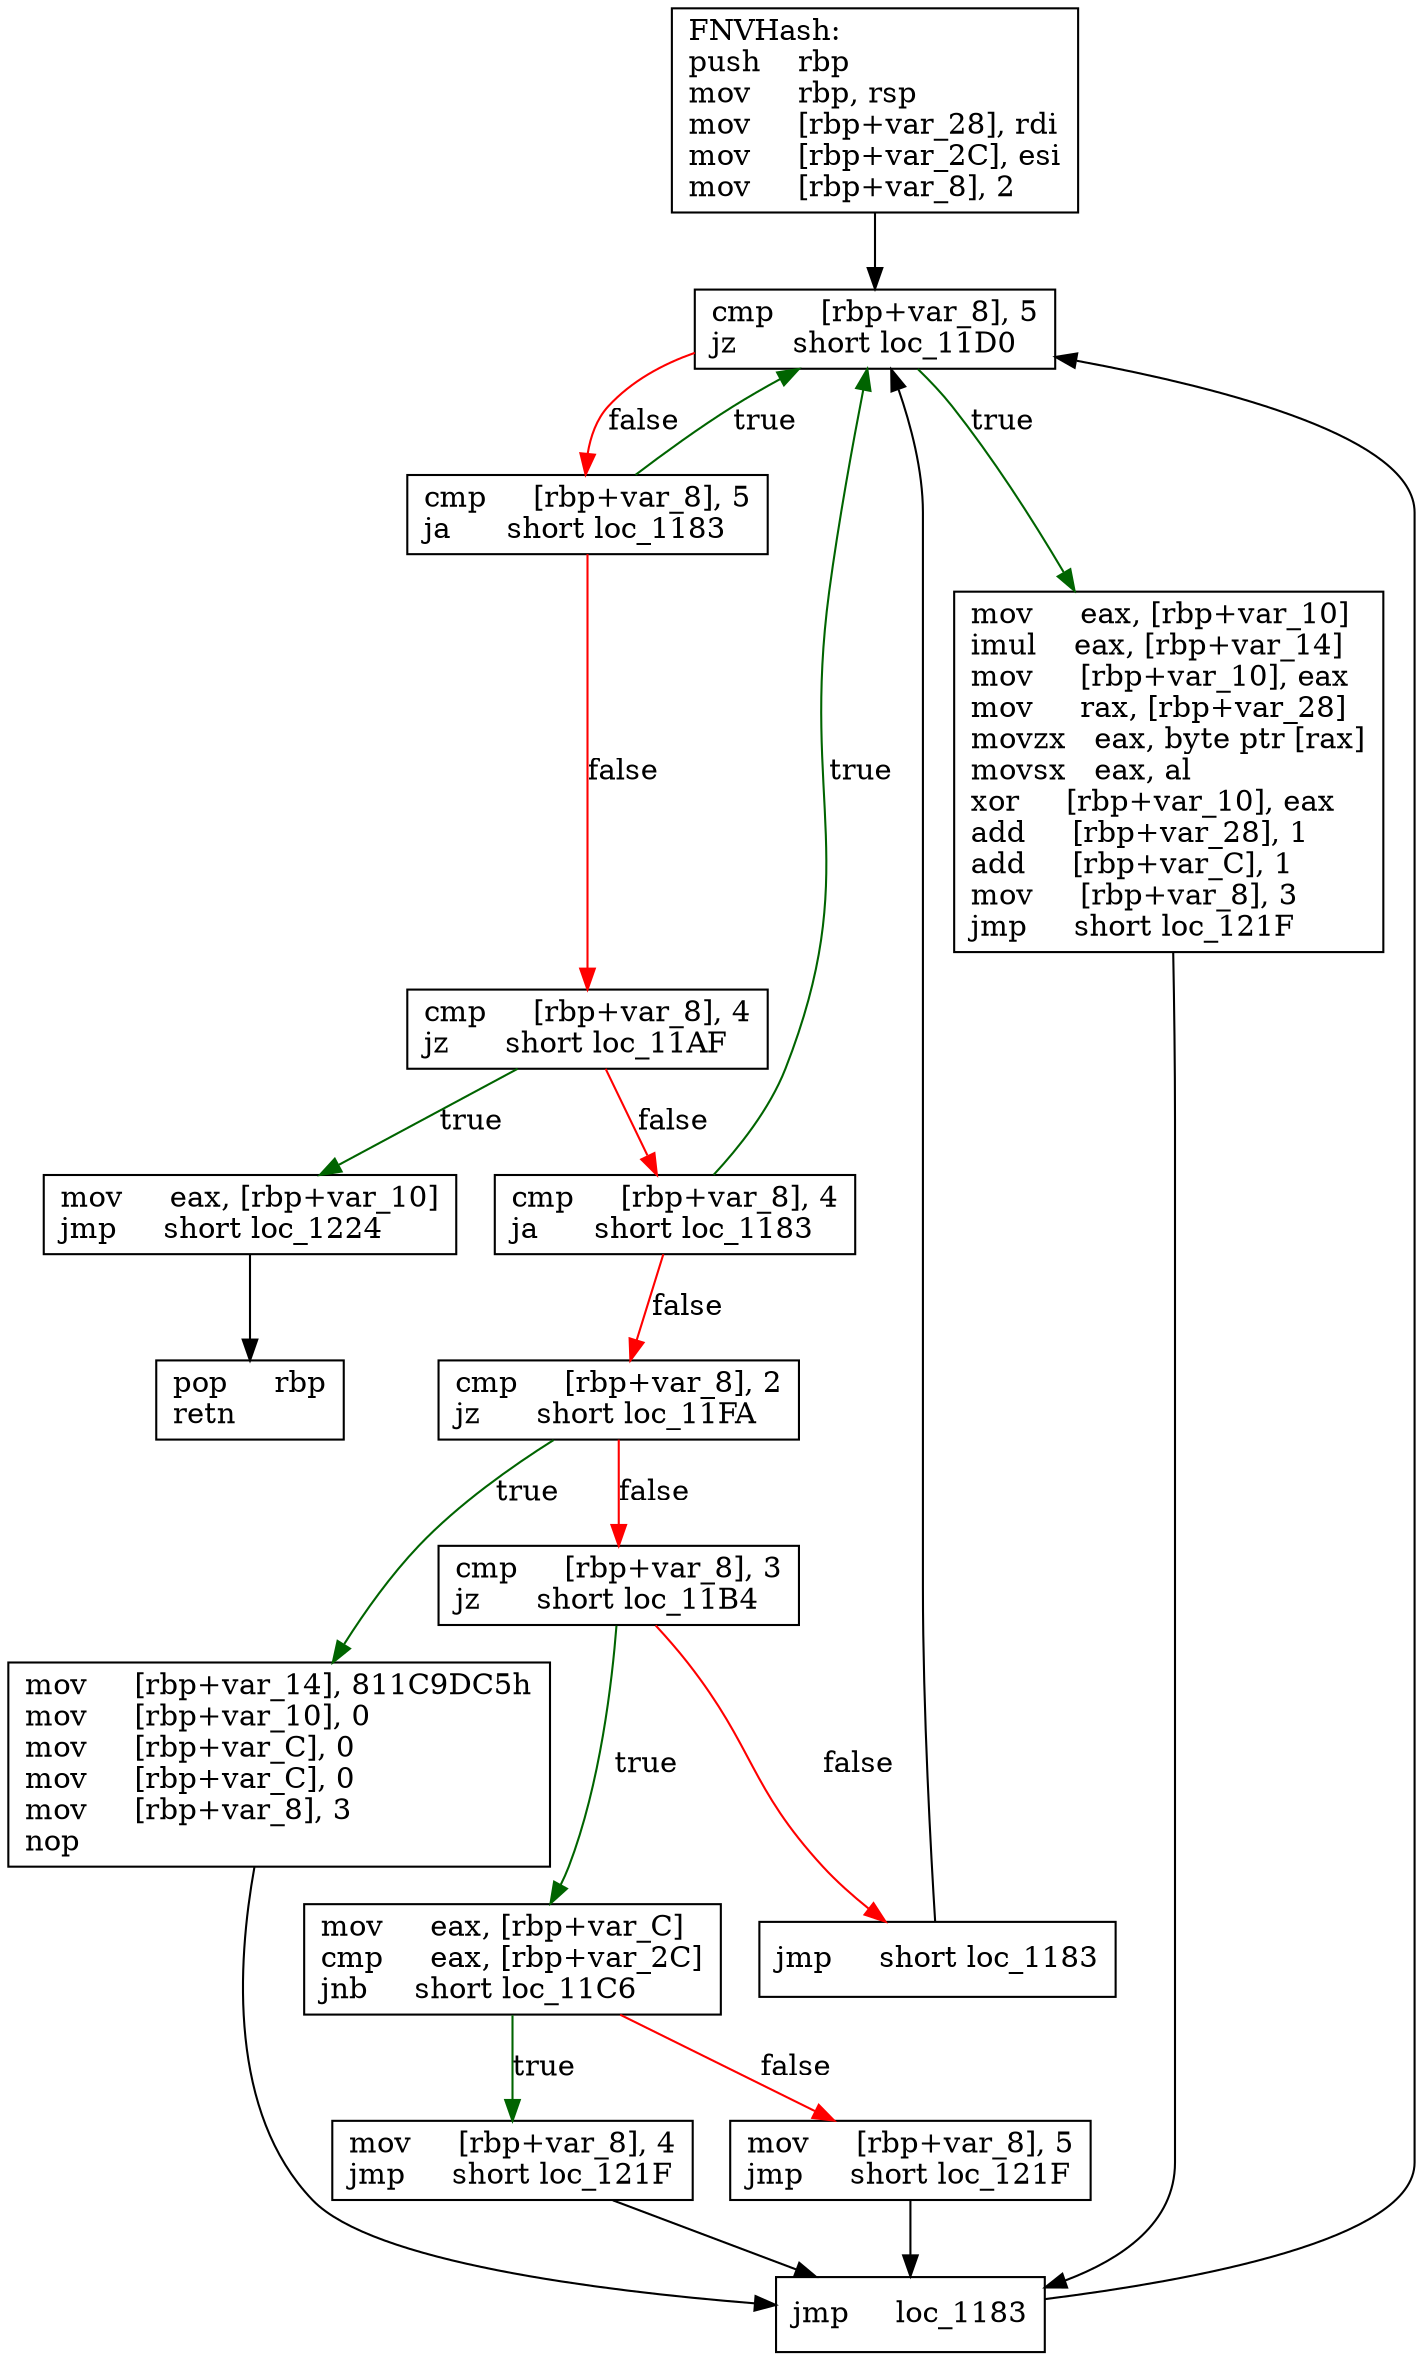 digraph "FNVHash" {
	graph [
	];
	node [
		shape = "box"
	];
	edge [
	];
	"0" [
		label = "FNVHash:\lpush    rbp\lmov     rbp, rsp\lmov     [rbp+var_28], rdi\lmov     [rbp+var_2C], esi\lmov     [rbp+var_8], 2\l"
	];
	"1" [
		label = "cmp     [rbp+var_8], 5\ljz      short loc_11D0\l"
	];
	"2" [
		label = "cmp     [rbp+var_8], 5\lja      short loc_1183\l"
	];
	"3" [
		label = "cmp     [rbp+var_8], 4\ljz      short loc_11AF\l"
	];
	"4" [
		label = "cmp     [rbp+var_8], 4\lja      short loc_1183\l"
	];
	"5" [
		label = "cmp     [rbp+var_8], 2\ljz      short loc_11FA\l"
	];
	"6" [
		label = "cmp     [rbp+var_8], 3\ljz      short loc_11B4\l"
	];
	"7" [
		label = "jmp     short loc_1183\l"
	];
	"8" [
		label = "mov     eax, [rbp+var_10]\ljmp     short loc_1224\l"
	];
	"9" [
		label = "mov     eax, [rbp+var_C]\lcmp     eax, [rbp+var_2C]\ljnb     short loc_11C6\l"
	];
	"10" [
		label = "mov     [rbp+var_8], 5\ljmp     short loc_121F\l"
	];
	"11" [
		label = "mov     [rbp+var_8], 4\ljmp     short loc_121F\l"
	];
	"12" [
		label = "mov     eax, [rbp+var_10]\limul    eax, [rbp+var_14]\lmov     [rbp+var_10], eax\lmov     rax, [rbp+var_28]\lmovzx   eax, byte ptr [rax]\lmovsx   eax, al\lxor     [rbp+var_10], eax\ladd     [rbp+var_28], 1\ladd     [rbp+var_C], 1\lmov     [rbp+var_8], 3\ljmp     short loc_121F\l"
	];
	"13" [
		label = "mov     [rbp+var_14], 811C9DC5h\lmov     [rbp+var_10], 0\lmov     [rbp+var_C], 0\lmov     [rbp+var_C], 0\lmov     [rbp+var_8], 3\lnop\l"
	];
	"14" [
		label = "jmp     loc_1183\l"
	];
	"15" [
		label = "pop     rbp\lretn\l"
	];
// node 0
	"0" -> "1" [ ];
// node 1
	"1" -> "2" [ label = "false", color = red ];
	"1" -> "12" [ label = "true", color = darkgreen ];
// node 2
	"2" -> "1" [ label = "true", color = darkgreen ];
	"2" -> "3" [ label = "false", color = red ];
// node 3
	"3" -> "4" [ label = "false", color = red ];
	"3" -> "8" [ label = "true", color = darkgreen ];
// node 4
	"4" -> "1" [ label = "true", color = darkgreen ];
	"4" -> "5" [ label = "false", color = red ];
// node 5
	"5" -> "6" [ label = "false", color = red ];
	"5" -> "13" [ label = "true", color = darkgreen ];
// node 6
	"6" -> "7" [ label = "false", color = red ];
	"6" -> "9" [ label = "true", color = darkgreen ];
// node 7
	"7" -> "1" [ ];
// node 8
	"8" -> "15" [ ];
// node 9
	"9" -> "10" [ label = "false", color = red ];
	"9" -> "11" [ label = "true", color = darkgreen ];
// node 10
	"10" -> "14" [ ];
// node 11
	"11" -> "14" [ ];
// node 12
	"12" -> "14" [ ];
// node 13
	"13" -> "14" [ ];
// node 14
	"14" -> "1" [ ];
// node 15
}

